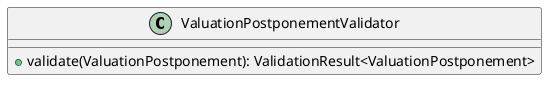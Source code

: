 @startuml

    class ValuationPostponementValidator [[ValuationPostponementValidator.html]] {
        +validate(ValuationPostponement): ValidationResult<ValuationPostponement>
    }

@enduml
